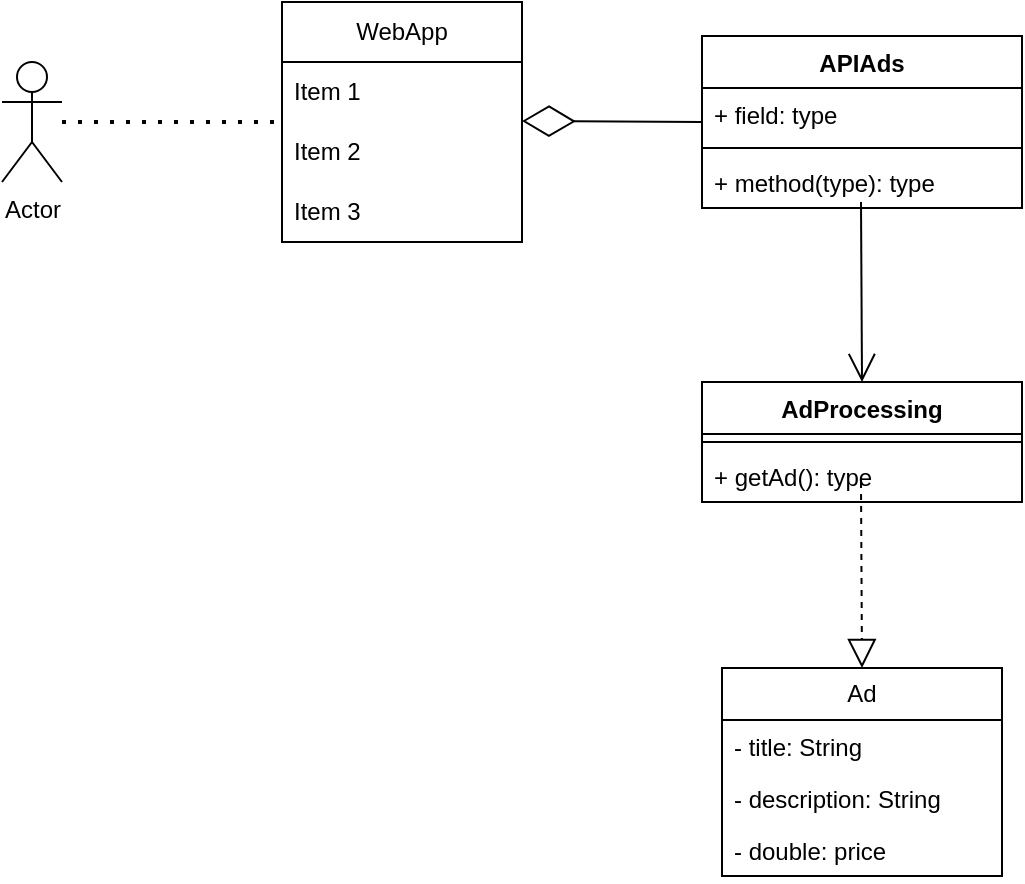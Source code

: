 <mxfile version="24.7.17">
  <diagram name="Страница — 1" id="I5m9x_0SuRk7zgJuq9Gk">
    <mxGraphModel dx="1050" dy="581" grid="1" gridSize="10" guides="1" tooltips="1" connect="1" arrows="1" fold="1" page="1" pageScale="1" pageWidth="827" pageHeight="1169" math="0" shadow="0">
      <root>
        <mxCell id="0" />
        <mxCell id="1" parent="0" />
        <mxCell id="ws2TScSXHJZsumxrrBdx-1" value="Actor" style="shape=umlActor;verticalLabelPosition=bottom;verticalAlign=top;html=1;outlineConnect=0;" vertex="1" parent="1">
          <mxGeometry x="90" y="230" width="30" height="60" as="geometry" />
        </mxCell>
        <mxCell id="ws2TScSXHJZsumxrrBdx-2" value="" style="endArrow=none;dashed=1;html=1;dashPattern=1 3;strokeWidth=2;rounded=0;" edge="1" parent="1" source="ws2TScSXHJZsumxrrBdx-1" target="ws2TScSXHJZsumxrrBdx-3">
          <mxGeometry width="50" height="50" relative="1" as="geometry">
            <mxPoint x="390" y="330" as="sourcePoint" />
            <mxPoint x="180" y="260" as="targetPoint" />
          </mxGeometry>
        </mxCell>
        <mxCell id="ws2TScSXHJZsumxrrBdx-3" value="WebApp" style="swimlane;fontStyle=0;childLayout=stackLayout;horizontal=1;startSize=30;horizontalStack=0;resizeParent=1;resizeParentMax=0;resizeLast=0;collapsible=1;marginBottom=0;whiteSpace=wrap;html=1;" vertex="1" parent="1">
          <mxGeometry x="230" y="200" width="120" height="120" as="geometry" />
        </mxCell>
        <mxCell id="ws2TScSXHJZsumxrrBdx-4" value="Item 1" style="text;strokeColor=none;fillColor=none;align=left;verticalAlign=middle;spacingLeft=4;spacingRight=4;overflow=hidden;points=[[0,0.5],[1,0.5]];portConstraint=eastwest;rotatable=0;whiteSpace=wrap;html=1;" vertex="1" parent="ws2TScSXHJZsumxrrBdx-3">
          <mxGeometry y="30" width="120" height="30" as="geometry" />
        </mxCell>
        <mxCell id="ws2TScSXHJZsumxrrBdx-5" value="Item 2" style="text;strokeColor=none;fillColor=none;align=left;verticalAlign=middle;spacingLeft=4;spacingRight=4;overflow=hidden;points=[[0,0.5],[1,0.5]];portConstraint=eastwest;rotatable=0;whiteSpace=wrap;html=1;" vertex="1" parent="ws2TScSXHJZsumxrrBdx-3">
          <mxGeometry y="60" width="120" height="30" as="geometry" />
        </mxCell>
        <mxCell id="ws2TScSXHJZsumxrrBdx-6" value="Item 3" style="text;strokeColor=none;fillColor=none;align=left;verticalAlign=middle;spacingLeft=4;spacingRight=4;overflow=hidden;points=[[0,0.5],[1,0.5]];portConstraint=eastwest;rotatable=0;whiteSpace=wrap;html=1;" vertex="1" parent="ws2TScSXHJZsumxrrBdx-3">
          <mxGeometry y="90" width="120" height="30" as="geometry" />
        </mxCell>
        <mxCell id="ws2TScSXHJZsumxrrBdx-7" value="" style="endArrow=diamondThin;endFill=0;endSize=24;html=1;rounded=0;" edge="1" parent="1">
          <mxGeometry width="160" relative="1" as="geometry">
            <mxPoint x="440" y="260" as="sourcePoint" />
            <mxPoint x="350" y="259.5" as="targetPoint" />
            <Array as="points">
              <mxPoint x="440" y="259.5" />
            </Array>
          </mxGeometry>
        </mxCell>
        <mxCell id="ws2TScSXHJZsumxrrBdx-8" value="APIAds" style="swimlane;fontStyle=1;align=center;verticalAlign=top;childLayout=stackLayout;horizontal=1;startSize=26;horizontalStack=0;resizeParent=1;resizeParentMax=0;resizeLast=0;collapsible=1;marginBottom=0;whiteSpace=wrap;html=1;" vertex="1" parent="1">
          <mxGeometry x="440" y="217" width="160" height="86" as="geometry" />
        </mxCell>
        <mxCell id="ws2TScSXHJZsumxrrBdx-9" value="+ field: type" style="text;strokeColor=none;fillColor=none;align=left;verticalAlign=top;spacingLeft=4;spacingRight=4;overflow=hidden;rotatable=0;points=[[0,0.5],[1,0.5]];portConstraint=eastwest;whiteSpace=wrap;html=1;" vertex="1" parent="ws2TScSXHJZsumxrrBdx-8">
          <mxGeometry y="26" width="160" height="26" as="geometry" />
        </mxCell>
        <mxCell id="ws2TScSXHJZsumxrrBdx-10" value="" style="line;strokeWidth=1;fillColor=none;align=left;verticalAlign=middle;spacingTop=-1;spacingLeft=3;spacingRight=3;rotatable=0;labelPosition=right;points=[];portConstraint=eastwest;strokeColor=inherit;" vertex="1" parent="ws2TScSXHJZsumxrrBdx-8">
          <mxGeometry y="52" width="160" height="8" as="geometry" />
        </mxCell>
        <mxCell id="ws2TScSXHJZsumxrrBdx-11" value="+ method(type): type" style="text;strokeColor=none;fillColor=none;align=left;verticalAlign=top;spacingLeft=4;spacingRight=4;overflow=hidden;rotatable=0;points=[[0,0.5],[1,0.5]];portConstraint=eastwest;whiteSpace=wrap;html=1;" vertex="1" parent="ws2TScSXHJZsumxrrBdx-8">
          <mxGeometry y="60" width="160" height="26" as="geometry" />
        </mxCell>
        <mxCell id="ws2TScSXHJZsumxrrBdx-12" value="AdProcessing" style="swimlane;fontStyle=1;align=center;verticalAlign=top;childLayout=stackLayout;horizontal=1;startSize=26;horizontalStack=0;resizeParent=1;resizeParentMax=0;resizeLast=0;collapsible=1;marginBottom=0;whiteSpace=wrap;html=1;" vertex="1" parent="1">
          <mxGeometry x="440" y="390" width="160" height="60" as="geometry" />
        </mxCell>
        <mxCell id="ws2TScSXHJZsumxrrBdx-14" value="" style="line;strokeWidth=1;fillColor=none;align=left;verticalAlign=middle;spacingTop=-1;spacingLeft=3;spacingRight=3;rotatable=0;labelPosition=right;points=[];portConstraint=eastwest;strokeColor=inherit;" vertex="1" parent="ws2TScSXHJZsumxrrBdx-12">
          <mxGeometry y="26" width="160" height="8" as="geometry" />
        </mxCell>
        <mxCell id="ws2TScSXHJZsumxrrBdx-15" value="+ getAd(): type" style="text;strokeColor=none;fillColor=none;align=left;verticalAlign=top;spacingLeft=4;spacingRight=4;overflow=hidden;rotatable=0;points=[[0,0.5],[1,0.5]];portConstraint=eastwest;whiteSpace=wrap;html=1;" vertex="1" parent="ws2TScSXHJZsumxrrBdx-12">
          <mxGeometry y="34" width="160" height="26" as="geometry" />
        </mxCell>
        <mxCell id="ws2TScSXHJZsumxrrBdx-16" value="Ad" style="swimlane;fontStyle=0;childLayout=stackLayout;horizontal=1;startSize=26;fillColor=none;horizontalStack=0;resizeParent=1;resizeParentMax=0;resizeLast=0;collapsible=1;marginBottom=0;whiteSpace=wrap;html=1;" vertex="1" parent="1">
          <mxGeometry x="450" y="533" width="140" height="104" as="geometry" />
        </mxCell>
        <mxCell id="ws2TScSXHJZsumxrrBdx-17" value="- title: String" style="text;strokeColor=none;fillColor=none;align=left;verticalAlign=top;spacingLeft=4;spacingRight=4;overflow=hidden;rotatable=0;points=[[0,0.5],[1,0.5]];portConstraint=eastwest;whiteSpace=wrap;html=1;" vertex="1" parent="ws2TScSXHJZsumxrrBdx-16">
          <mxGeometry y="26" width="140" height="26" as="geometry" />
        </mxCell>
        <mxCell id="ws2TScSXHJZsumxrrBdx-18" value="- description: String" style="text;strokeColor=none;fillColor=none;align=left;verticalAlign=top;spacingLeft=4;spacingRight=4;overflow=hidden;rotatable=0;points=[[0,0.5],[1,0.5]];portConstraint=eastwest;whiteSpace=wrap;html=1;" vertex="1" parent="ws2TScSXHJZsumxrrBdx-16">
          <mxGeometry y="52" width="140" height="26" as="geometry" />
        </mxCell>
        <mxCell id="ws2TScSXHJZsumxrrBdx-19" value="- double: price" style="text;strokeColor=none;fillColor=none;align=left;verticalAlign=top;spacingLeft=4;spacingRight=4;overflow=hidden;rotatable=0;points=[[0,0.5],[1,0.5]];portConstraint=eastwest;whiteSpace=wrap;html=1;" vertex="1" parent="ws2TScSXHJZsumxrrBdx-16">
          <mxGeometry y="78" width="140" height="26" as="geometry" />
        </mxCell>
        <mxCell id="ws2TScSXHJZsumxrrBdx-21" value="" style="endArrow=open;endFill=1;endSize=12;html=1;rounded=0;" edge="1" parent="1">
          <mxGeometry width="160" relative="1" as="geometry">
            <mxPoint x="519.5" y="300" as="sourcePoint" />
            <mxPoint x="520" y="390" as="targetPoint" />
          </mxGeometry>
        </mxCell>
        <mxCell id="ws2TScSXHJZsumxrrBdx-22" value="" style="endArrow=block;dashed=1;endFill=0;endSize=12;html=1;rounded=0;entryX=0.5;entryY=0;entryDx=0;entryDy=0;" edge="1" parent="1" target="ws2TScSXHJZsumxrrBdx-16">
          <mxGeometry width="160" relative="1" as="geometry">
            <mxPoint x="519.5" y="440" as="sourcePoint" />
            <mxPoint x="520" y="520" as="targetPoint" />
          </mxGeometry>
        </mxCell>
      </root>
    </mxGraphModel>
  </diagram>
</mxfile>
